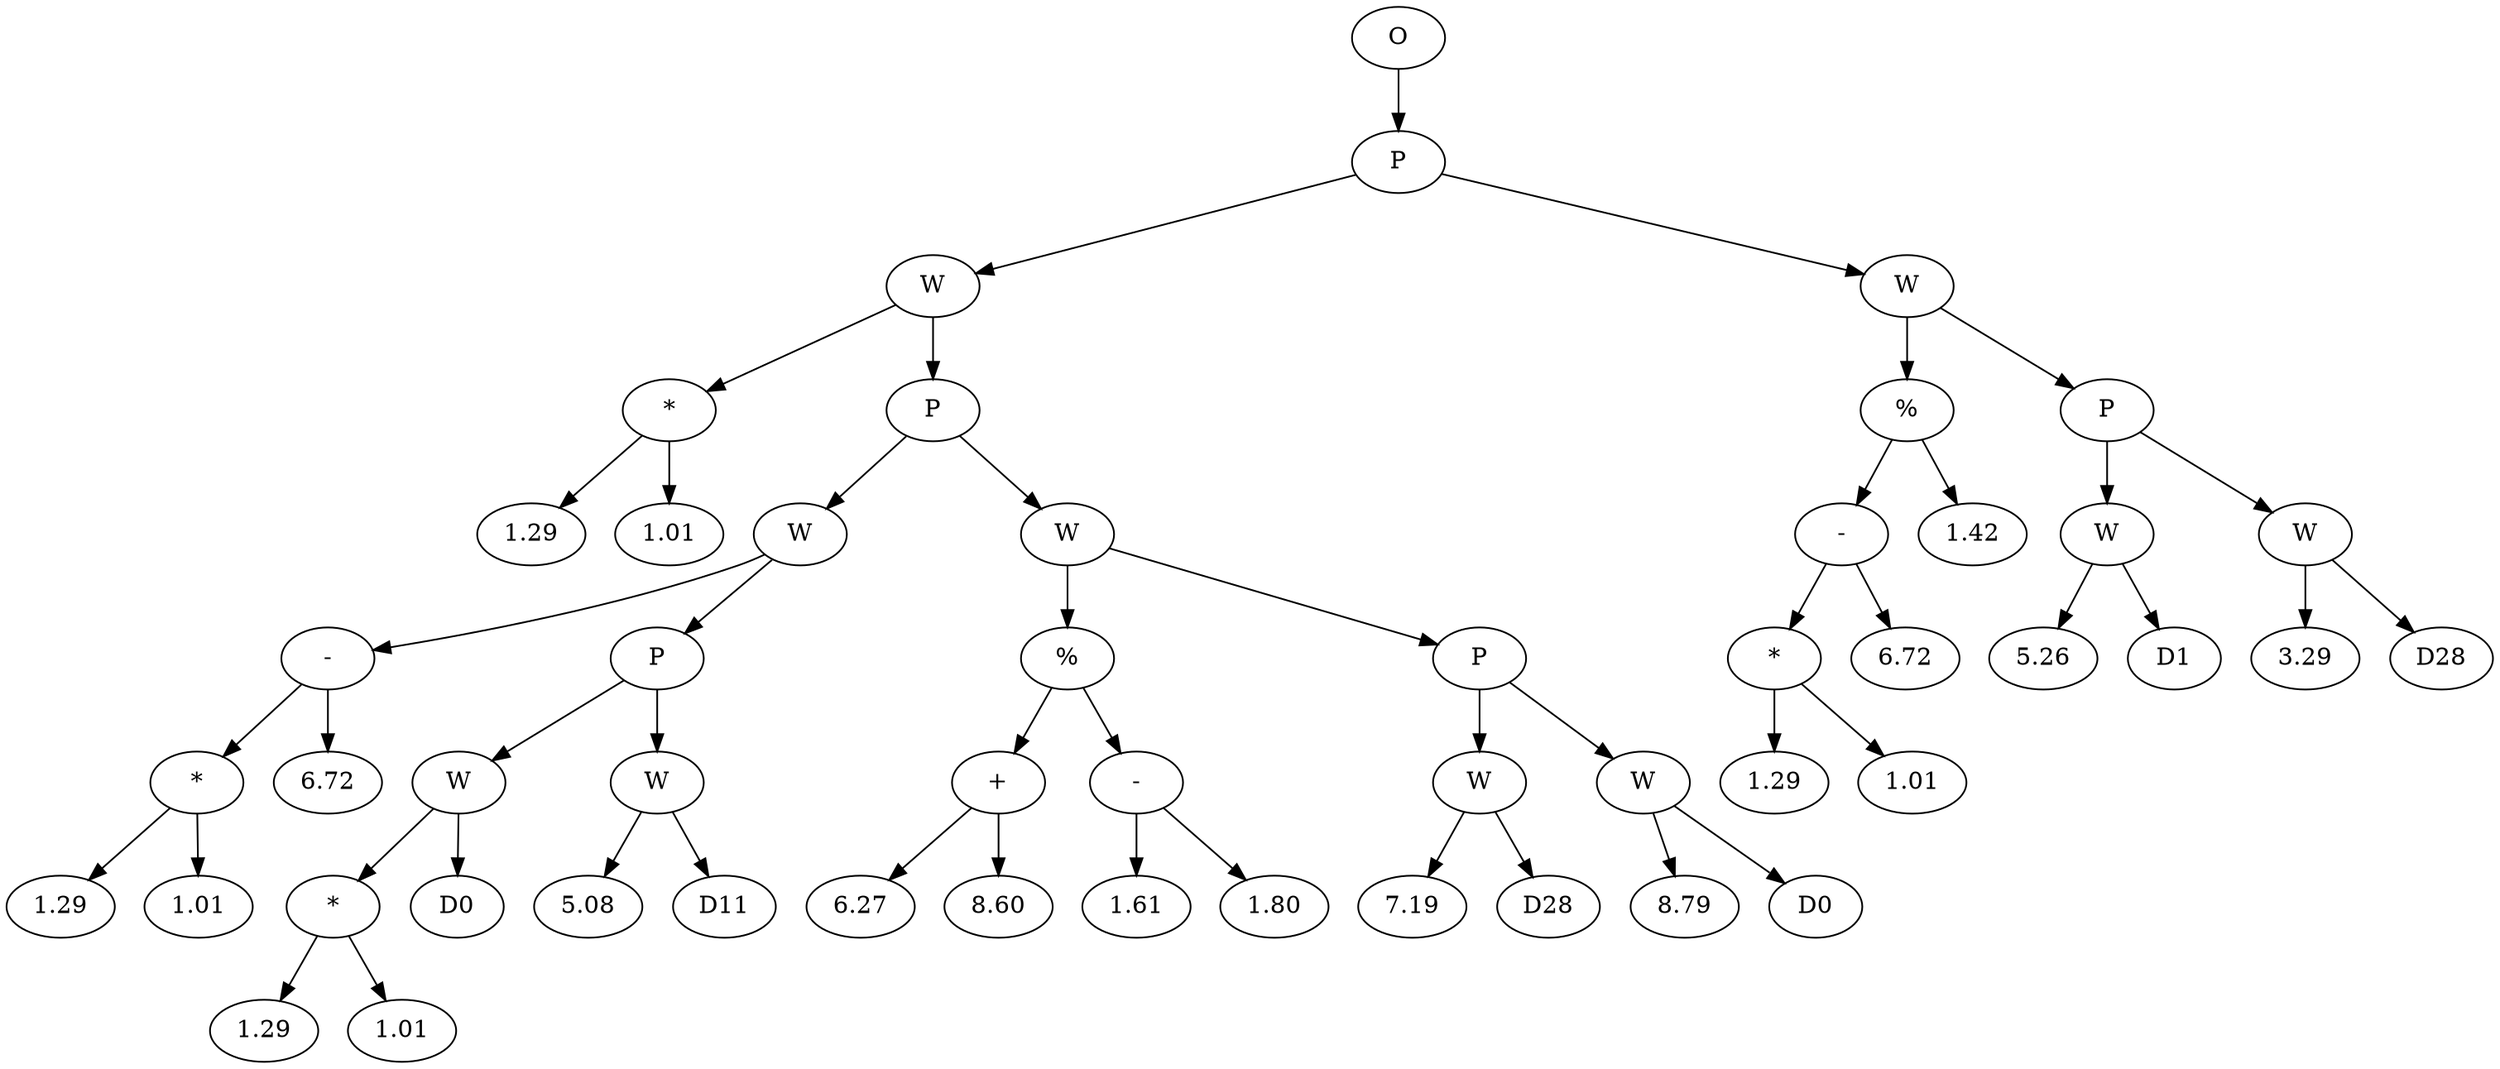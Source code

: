 // Tree
digraph {
	18666053 [label=O]
	18666054 [label=P]
	18666053 -> 18666054
	18666055 [label=W]
	18666054 -> 18666055
	18666056 [label="*"]
	18666055 -> 18666056
	18666057 [label=1.29]
	18666056 -> 18666057
	18666058 [label=1.01]
	18666056 -> 18666058
	18666059 [label=P]
	18666055 -> 18666059
	18666060 [label=W]
	18666059 -> 18666060
	18666061 [label="-"]
	18666060 -> 18666061
	18666062 [label="*"]
	18666061 -> 18666062
	18666063 [label=1.29]
	18666062 -> 18666063
	18666064 [label=1.01]
	18666062 -> 18666064
	18666065 [label=6.72]
	18666061 -> 18666065
	18666066 [label=P]
	18666060 -> 18666066
	18666067 [label=W]
	18666066 -> 18666067
	18666068 [label="*"]
	18666067 -> 18666068
	18666069 [label=1.29]
	18666068 -> 18666069
	18666070 [label=1.01]
	18666068 -> 18666070
	18666071 [label=D0]
	18666067 -> 18666071
	18666072 [label=W]
	18666066 -> 18666072
	18666073 [label=5.08]
	18666072 -> 18666073
	18666074 [label=D11]
	18666072 -> 18666074
	18666075 [label=W]
	18666059 -> 18666075
	18666076 [label="%"]
	18666075 -> 18666076
	18666077 [label="+"]
	18666076 -> 18666077
	18666078 [label=6.27]
	18666077 -> 18666078
	18666079 [label=8.60]
	18666077 -> 18666079
	18666080 [label="-"]
	18666076 -> 18666080
	18666081 [label=1.61]
	18666080 -> 18666081
	18666082 [label=1.80]
	18666080 -> 18666082
	18666083 [label=P]
	18666075 -> 18666083
	18666084 [label=W]
	18666083 -> 18666084
	18666085 [label=7.19]
	18666084 -> 18666085
	18666086 [label=D28]
	18666084 -> 18666086
	18666087 [label=W]
	18666083 -> 18666087
	18666088 [label=8.79]
	18666087 -> 18666088
	18666089 [label=D0]
	18666087 -> 18666089
	18666090 [label=W]
	18666054 -> 18666090
	18666091 [label="%"]
	18666090 -> 18666091
	18666092 [label="-"]
	18666091 -> 18666092
	18666093 [label="*"]
	18666092 -> 18666093
	18666094 [label=1.29]
	18666093 -> 18666094
	18666095 [label=1.01]
	18666093 -> 18666095
	18666096 [label=6.72]
	18666092 -> 18666096
	18666097 [label=1.42]
	18666091 -> 18666097
	18666098 [label=P]
	18666090 -> 18666098
	18666099 [label=W]
	18666098 -> 18666099
	18666100 [label=5.26]
	18666099 -> 18666100
	18666101 [label=D1]
	18666099 -> 18666101
	18666102 [label=W]
	18666098 -> 18666102
	18666103 [label=3.29]
	18666102 -> 18666103
	18666104 [label=D28]
	18666102 -> 18666104
}

